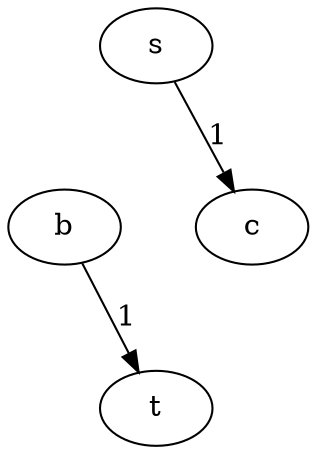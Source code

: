 digraph G {
    subgraph {
        rank = same; b; c;
    }
    
    s -> b[style=invis]
    s -> c[label=1]
    b -> c[style=invis]
    c -> t[style=invis]
    b -> t[label=1]
}